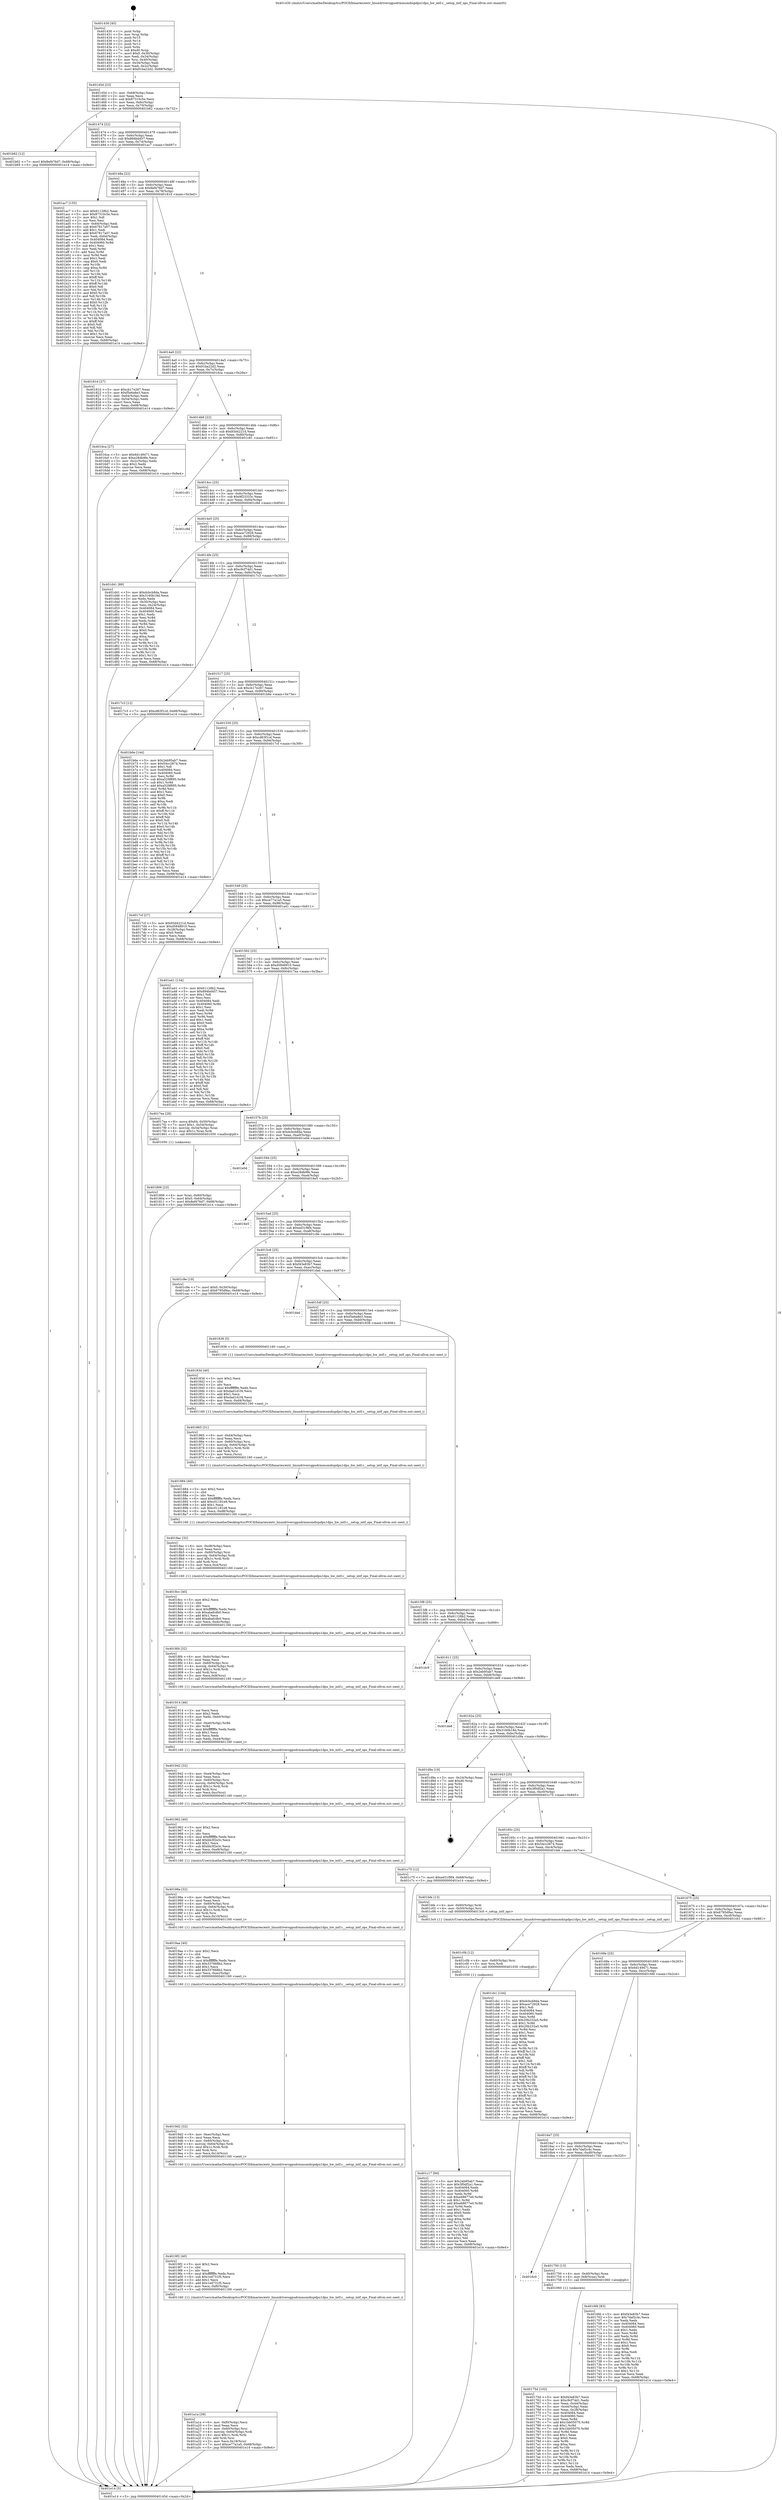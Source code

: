 digraph "0x401430" {
  label = "0x401430 (/mnt/c/Users/mathe/Desktop/tcc/POCII/binaries/extr_linuxdriversgpudrmmsmdispdpu1dpu_hw_intf.c__setup_intf_ops_Final-ollvm.out::main(0))"
  labelloc = "t"
  node[shape=record]

  Entry [label="",width=0.3,height=0.3,shape=circle,fillcolor=black,style=filled]
  "0x40145d" [label="{
     0x40145d [23]\l
     | [instrs]\l
     &nbsp;&nbsp;0x40145d \<+3\>: mov -0x68(%rbp),%eax\l
     &nbsp;&nbsp;0x401460 \<+2\>: mov %eax,%ecx\l
     &nbsp;&nbsp;0x401462 \<+6\>: sub $0x87310c5e,%ecx\l
     &nbsp;&nbsp;0x401468 \<+3\>: mov %eax,-0x6c(%rbp)\l
     &nbsp;&nbsp;0x40146b \<+3\>: mov %ecx,-0x70(%rbp)\l
     &nbsp;&nbsp;0x40146e \<+6\>: je 0000000000401b62 \<main+0x732\>\l
  }"]
  "0x401b62" [label="{
     0x401b62 [12]\l
     | [instrs]\l
     &nbsp;&nbsp;0x401b62 \<+7\>: movl $0x8ef476d7,-0x68(%rbp)\l
     &nbsp;&nbsp;0x401b69 \<+5\>: jmp 0000000000401e14 \<main+0x9e4\>\l
  }"]
  "0x401474" [label="{
     0x401474 [22]\l
     | [instrs]\l
     &nbsp;&nbsp;0x401474 \<+5\>: jmp 0000000000401479 \<main+0x49\>\l
     &nbsp;&nbsp;0x401479 \<+3\>: mov -0x6c(%rbp),%eax\l
     &nbsp;&nbsp;0x40147c \<+5\>: sub $0x894bd457,%eax\l
     &nbsp;&nbsp;0x401481 \<+3\>: mov %eax,-0x74(%rbp)\l
     &nbsp;&nbsp;0x401484 \<+6\>: je 0000000000401ac7 \<main+0x697\>\l
  }"]
  Exit [label="",width=0.3,height=0.3,shape=circle,fillcolor=black,style=filled,peripheries=2]
  "0x401ac7" [label="{
     0x401ac7 [155]\l
     | [instrs]\l
     &nbsp;&nbsp;0x401ac7 \<+5\>: mov $0x61128b2,%eax\l
     &nbsp;&nbsp;0x401acc \<+5\>: mov $0x87310c5e,%ecx\l
     &nbsp;&nbsp;0x401ad1 \<+2\>: mov $0x1,%dl\l
     &nbsp;&nbsp;0x401ad3 \<+2\>: xor %esi,%esi\l
     &nbsp;&nbsp;0x401ad5 \<+3\>: mov -0x64(%rbp),%edi\l
     &nbsp;&nbsp;0x401ad8 \<+6\>: sub $0x67817a07,%edi\l
     &nbsp;&nbsp;0x401ade \<+3\>: add $0x1,%edi\l
     &nbsp;&nbsp;0x401ae1 \<+6\>: add $0x67817a07,%edi\l
     &nbsp;&nbsp;0x401ae7 \<+3\>: mov %edi,-0x64(%rbp)\l
     &nbsp;&nbsp;0x401aea \<+7\>: mov 0x404084,%edi\l
     &nbsp;&nbsp;0x401af1 \<+8\>: mov 0x404060,%r8d\l
     &nbsp;&nbsp;0x401af9 \<+3\>: sub $0x1,%esi\l
     &nbsp;&nbsp;0x401afc \<+3\>: mov %edi,%r9d\l
     &nbsp;&nbsp;0x401aff \<+3\>: add %esi,%r9d\l
     &nbsp;&nbsp;0x401b02 \<+4\>: imul %r9d,%edi\l
     &nbsp;&nbsp;0x401b06 \<+3\>: and $0x1,%edi\l
     &nbsp;&nbsp;0x401b09 \<+3\>: cmp $0x0,%edi\l
     &nbsp;&nbsp;0x401b0c \<+4\>: sete %r10b\l
     &nbsp;&nbsp;0x401b10 \<+4\>: cmp $0xa,%r8d\l
     &nbsp;&nbsp;0x401b14 \<+4\>: setl %r11b\l
     &nbsp;&nbsp;0x401b18 \<+3\>: mov %r10b,%bl\l
     &nbsp;&nbsp;0x401b1b \<+3\>: xor $0xff,%bl\l
     &nbsp;&nbsp;0x401b1e \<+3\>: mov %r11b,%r14b\l
     &nbsp;&nbsp;0x401b21 \<+4\>: xor $0xff,%r14b\l
     &nbsp;&nbsp;0x401b25 \<+3\>: xor $0x0,%dl\l
     &nbsp;&nbsp;0x401b28 \<+3\>: mov %bl,%r15b\l
     &nbsp;&nbsp;0x401b2b \<+4\>: and $0x0,%r15b\l
     &nbsp;&nbsp;0x401b2f \<+3\>: and %dl,%r10b\l
     &nbsp;&nbsp;0x401b32 \<+3\>: mov %r14b,%r12b\l
     &nbsp;&nbsp;0x401b35 \<+4\>: and $0x0,%r12b\l
     &nbsp;&nbsp;0x401b39 \<+3\>: and %dl,%r11b\l
     &nbsp;&nbsp;0x401b3c \<+3\>: or %r10b,%r15b\l
     &nbsp;&nbsp;0x401b3f \<+3\>: or %r11b,%r12b\l
     &nbsp;&nbsp;0x401b42 \<+3\>: xor %r12b,%r15b\l
     &nbsp;&nbsp;0x401b45 \<+3\>: or %r14b,%bl\l
     &nbsp;&nbsp;0x401b48 \<+3\>: xor $0xff,%bl\l
     &nbsp;&nbsp;0x401b4b \<+3\>: or $0x0,%dl\l
     &nbsp;&nbsp;0x401b4e \<+2\>: and %dl,%bl\l
     &nbsp;&nbsp;0x401b50 \<+3\>: or %bl,%r15b\l
     &nbsp;&nbsp;0x401b53 \<+4\>: test $0x1,%r15b\l
     &nbsp;&nbsp;0x401b57 \<+3\>: cmovne %ecx,%eax\l
     &nbsp;&nbsp;0x401b5a \<+3\>: mov %eax,-0x68(%rbp)\l
     &nbsp;&nbsp;0x401b5d \<+5\>: jmp 0000000000401e14 \<main+0x9e4\>\l
  }"]
  "0x40148a" [label="{
     0x40148a [22]\l
     | [instrs]\l
     &nbsp;&nbsp;0x40148a \<+5\>: jmp 000000000040148f \<main+0x5f\>\l
     &nbsp;&nbsp;0x40148f \<+3\>: mov -0x6c(%rbp),%eax\l
     &nbsp;&nbsp;0x401492 \<+5\>: sub $0x8ef476d7,%eax\l
     &nbsp;&nbsp;0x401497 \<+3\>: mov %eax,-0x78(%rbp)\l
     &nbsp;&nbsp;0x40149a \<+6\>: je 000000000040181d \<main+0x3ed\>\l
  }"]
  "0x401c17" [label="{
     0x401c17 [94]\l
     | [instrs]\l
     &nbsp;&nbsp;0x401c17 \<+5\>: mov $0x2eb95ab7,%eax\l
     &nbsp;&nbsp;0x401c1c \<+5\>: mov $0x3f0df2a1,%ecx\l
     &nbsp;&nbsp;0x401c21 \<+7\>: mov 0x404084,%edx\l
     &nbsp;&nbsp;0x401c28 \<+8\>: mov 0x404060,%r8d\l
     &nbsp;&nbsp;0x401c30 \<+3\>: mov %edx,%r9d\l
     &nbsp;&nbsp;0x401c33 \<+7\>: sub $0xe68677e0,%r9d\l
     &nbsp;&nbsp;0x401c3a \<+4\>: sub $0x1,%r9d\l
     &nbsp;&nbsp;0x401c3e \<+7\>: add $0xe68677e0,%r9d\l
     &nbsp;&nbsp;0x401c45 \<+4\>: imul %r9d,%edx\l
     &nbsp;&nbsp;0x401c49 \<+3\>: and $0x1,%edx\l
     &nbsp;&nbsp;0x401c4c \<+3\>: cmp $0x0,%edx\l
     &nbsp;&nbsp;0x401c4f \<+4\>: sete %r10b\l
     &nbsp;&nbsp;0x401c53 \<+4\>: cmp $0xa,%r8d\l
     &nbsp;&nbsp;0x401c57 \<+4\>: setl %r11b\l
     &nbsp;&nbsp;0x401c5b \<+3\>: mov %r10b,%bl\l
     &nbsp;&nbsp;0x401c5e \<+3\>: and %r11b,%bl\l
     &nbsp;&nbsp;0x401c61 \<+3\>: xor %r11b,%r10b\l
     &nbsp;&nbsp;0x401c64 \<+3\>: or %r10b,%bl\l
     &nbsp;&nbsp;0x401c67 \<+3\>: test $0x1,%bl\l
     &nbsp;&nbsp;0x401c6a \<+3\>: cmovne %ecx,%eax\l
     &nbsp;&nbsp;0x401c6d \<+3\>: mov %eax,-0x68(%rbp)\l
     &nbsp;&nbsp;0x401c70 \<+5\>: jmp 0000000000401e14 \<main+0x9e4\>\l
  }"]
  "0x40181d" [label="{
     0x40181d [27]\l
     | [instrs]\l
     &nbsp;&nbsp;0x40181d \<+5\>: mov $0xcb17e267,%eax\l
     &nbsp;&nbsp;0x401822 \<+5\>: mov $0xf5e6a8e3,%ecx\l
     &nbsp;&nbsp;0x401827 \<+3\>: mov -0x64(%rbp),%edx\l
     &nbsp;&nbsp;0x40182a \<+3\>: cmp -0x54(%rbp),%edx\l
     &nbsp;&nbsp;0x40182d \<+3\>: cmovl %ecx,%eax\l
     &nbsp;&nbsp;0x401830 \<+3\>: mov %eax,-0x68(%rbp)\l
     &nbsp;&nbsp;0x401833 \<+5\>: jmp 0000000000401e14 \<main+0x9e4\>\l
  }"]
  "0x4014a0" [label="{
     0x4014a0 [22]\l
     | [instrs]\l
     &nbsp;&nbsp;0x4014a0 \<+5\>: jmp 00000000004014a5 \<main+0x75\>\l
     &nbsp;&nbsp;0x4014a5 \<+3\>: mov -0x6c(%rbp),%eax\l
     &nbsp;&nbsp;0x4014a8 \<+5\>: sub $0x91ba22d2,%eax\l
     &nbsp;&nbsp;0x4014ad \<+3\>: mov %eax,-0x7c(%rbp)\l
     &nbsp;&nbsp;0x4014b0 \<+6\>: je 00000000004016ca \<main+0x29a\>\l
  }"]
  "0x401c0b" [label="{
     0x401c0b [12]\l
     | [instrs]\l
     &nbsp;&nbsp;0x401c0b \<+4\>: mov -0x60(%rbp),%rsi\l
     &nbsp;&nbsp;0x401c0f \<+3\>: mov %rsi,%rdi\l
     &nbsp;&nbsp;0x401c12 \<+5\>: call 0000000000401030 \<free@plt\>\l
     | [calls]\l
     &nbsp;&nbsp;0x401030 \{1\} (unknown)\l
  }"]
  "0x4016ca" [label="{
     0x4016ca [27]\l
     | [instrs]\l
     &nbsp;&nbsp;0x4016ca \<+5\>: mov $0x6d149471,%eax\l
     &nbsp;&nbsp;0x4016cf \<+5\>: mov $0xe28db9fe,%ecx\l
     &nbsp;&nbsp;0x4016d4 \<+3\>: mov -0x2c(%rbp),%edx\l
     &nbsp;&nbsp;0x4016d7 \<+3\>: cmp $0x2,%edx\l
     &nbsp;&nbsp;0x4016da \<+3\>: cmovne %ecx,%eax\l
     &nbsp;&nbsp;0x4016dd \<+3\>: mov %eax,-0x68(%rbp)\l
     &nbsp;&nbsp;0x4016e0 \<+5\>: jmp 0000000000401e14 \<main+0x9e4\>\l
  }"]
  "0x4014b6" [label="{
     0x4014b6 [22]\l
     | [instrs]\l
     &nbsp;&nbsp;0x4014b6 \<+5\>: jmp 00000000004014bb \<main+0x8b\>\l
     &nbsp;&nbsp;0x4014bb \<+3\>: mov -0x6c(%rbp),%eax\l
     &nbsp;&nbsp;0x4014be \<+5\>: sub $0x93d4221d,%eax\l
     &nbsp;&nbsp;0x4014c3 \<+3\>: mov %eax,-0x80(%rbp)\l
     &nbsp;&nbsp;0x4014c6 \<+6\>: je 0000000000401c81 \<main+0x851\>\l
  }"]
  "0x401e14" [label="{
     0x401e14 [5]\l
     | [instrs]\l
     &nbsp;&nbsp;0x401e14 \<+5\>: jmp 000000000040145d \<main+0x2d\>\l
  }"]
  "0x401430" [label="{
     0x401430 [45]\l
     | [instrs]\l
     &nbsp;&nbsp;0x401430 \<+1\>: push %rbp\l
     &nbsp;&nbsp;0x401431 \<+3\>: mov %rsp,%rbp\l
     &nbsp;&nbsp;0x401434 \<+2\>: push %r15\l
     &nbsp;&nbsp;0x401436 \<+2\>: push %r14\l
     &nbsp;&nbsp;0x401438 \<+2\>: push %r12\l
     &nbsp;&nbsp;0x40143a \<+1\>: push %rbx\l
     &nbsp;&nbsp;0x40143b \<+7\>: sub $0xd0,%rsp\l
     &nbsp;&nbsp;0x401442 \<+7\>: movl $0x0,-0x30(%rbp)\l
     &nbsp;&nbsp;0x401449 \<+3\>: mov %edi,-0x34(%rbp)\l
     &nbsp;&nbsp;0x40144c \<+4\>: mov %rsi,-0x40(%rbp)\l
     &nbsp;&nbsp;0x401450 \<+3\>: mov -0x34(%rbp),%edi\l
     &nbsp;&nbsp;0x401453 \<+3\>: mov %edi,-0x2c(%rbp)\l
     &nbsp;&nbsp;0x401456 \<+7\>: movl $0x91ba22d2,-0x68(%rbp)\l
  }"]
  "0x401a1a" [label="{
     0x401a1a [39]\l
     | [instrs]\l
     &nbsp;&nbsp;0x401a1a \<+6\>: mov -0xf0(%rbp),%ecx\l
     &nbsp;&nbsp;0x401a20 \<+3\>: imul %eax,%ecx\l
     &nbsp;&nbsp;0x401a23 \<+4\>: mov -0x60(%rbp),%rsi\l
     &nbsp;&nbsp;0x401a27 \<+4\>: movslq -0x64(%rbp),%rdi\l
     &nbsp;&nbsp;0x401a2b \<+4\>: imul $0x1c,%rdi,%rdi\l
     &nbsp;&nbsp;0x401a2f \<+3\>: add %rdi,%rsi\l
     &nbsp;&nbsp;0x401a32 \<+3\>: mov %ecx,0x18(%rsi)\l
     &nbsp;&nbsp;0x401a35 \<+7\>: movl $0xce77a1a5,-0x68(%rbp)\l
     &nbsp;&nbsp;0x401a3c \<+5\>: jmp 0000000000401e14 \<main+0x9e4\>\l
  }"]
  "0x401c81" [label="{
     0x401c81\l
  }", style=dashed]
  "0x4014cc" [label="{
     0x4014cc [25]\l
     | [instrs]\l
     &nbsp;&nbsp;0x4014cc \<+5\>: jmp 00000000004014d1 \<main+0xa1\>\l
     &nbsp;&nbsp;0x4014d1 \<+3\>: mov -0x6c(%rbp),%eax\l
     &nbsp;&nbsp;0x4014d4 \<+5\>: sub $0x9f23333c,%eax\l
     &nbsp;&nbsp;0x4014d9 \<+6\>: mov %eax,-0x84(%rbp)\l
     &nbsp;&nbsp;0x4014df \<+6\>: je 0000000000401c8d \<main+0x85d\>\l
  }"]
  "0x4019f2" [label="{
     0x4019f2 [40]\l
     | [instrs]\l
     &nbsp;&nbsp;0x4019f2 \<+5\>: mov $0x2,%ecx\l
     &nbsp;&nbsp;0x4019f7 \<+1\>: cltd\l
     &nbsp;&nbsp;0x4019f8 \<+2\>: idiv %ecx\l
     &nbsp;&nbsp;0x4019fa \<+6\>: imul $0xfffffffe,%edx,%ecx\l
     &nbsp;&nbsp;0x401a00 \<+6\>: sub $0x1ed731f5,%ecx\l
     &nbsp;&nbsp;0x401a06 \<+3\>: add $0x1,%ecx\l
     &nbsp;&nbsp;0x401a09 \<+6\>: add $0x1ed731f5,%ecx\l
     &nbsp;&nbsp;0x401a0f \<+6\>: mov %ecx,-0xf0(%rbp)\l
     &nbsp;&nbsp;0x401a15 \<+5\>: call 0000000000401160 \<next_i\>\l
     | [calls]\l
     &nbsp;&nbsp;0x401160 \{1\} (/mnt/c/Users/mathe/Desktop/tcc/POCII/binaries/extr_linuxdriversgpudrmmsmdispdpu1dpu_hw_intf.c__setup_intf_ops_Final-ollvm.out::next_i)\l
  }"]
  "0x401c8d" [label="{
     0x401c8d\l
  }", style=dashed]
  "0x4014e5" [label="{
     0x4014e5 [25]\l
     | [instrs]\l
     &nbsp;&nbsp;0x4014e5 \<+5\>: jmp 00000000004014ea \<main+0xba\>\l
     &nbsp;&nbsp;0x4014ea \<+3\>: mov -0x6c(%rbp),%eax\l
     &nbsp;&nbsp;0x4014ed \<+5\>: sub $0xace72928,%eax\l
     &nbsp;&nbsp;0x4014f2 \<+6\>: mov %eax,-0x88(%rbp)\l
     &nbsp;&nbsp;0x4014f8 \<+6\>: je 0000000000401d41 \<main+0x911\>\l
  }"]
  "0x4019d2" [label="{
     0x4019d2 [32]\l
     | [instrs]\l
     &nbsp;&nbsp;0x4019d2 \<+6\>: mov -0xec(%rbp),%ecx\l
     &nbsp;&nbsp;0x4019d8 \<+3\>: imul %eax,%ecx\l
     &nbsp;&nbsp;0x4019db \<+4\>: mov -0x60(%rbp),%rsi\l
     &nbsp;&nbsp;0x4019df \<+4\>: movslq -0x64(%rbp),%rdi\l
     &nbsp;&nbsp;0x4019e3 \<+4\>: imul $0x1c,%rdi,%rdi\l
     &nbsp;&nbsp;0x4019e7 \<+3\>: add %rdi,%rsi\l
     &nbsp;&nbsp;0x4019ea \<+3\>: mov %ecx,0x14(%rsi)\l
     &nbsp;&nbsp;0x4019ed \<+5\>: call 0000000000401160 \<next_i\>\l
     | [calls]\l
     &nbsp;&nbsp;0x401160 \{1\} (/mnt/c/Users/mathe/Desktop/tcc/POCII/binaries/extr_linuxdriversgpudrmmsmdispdpu1dpu_hw_intf.c__setup_intf_ops_Final-ollvm.out::next_i)\l
  }"]
  "0x401d41" [label="{
     0x401d41 [89]\l
     | [instrs]\l
     &nbsp;&nbsp;0x401d41 \<+5\>: mov $0xdcbcb8da,%eax\l
     &nbsp;&nbsp;0x401d46 \<+5\>: mov $0x3160b18d,%ecx\l
     &nbsp;&nbsp;0x401d4b \<+2\>: xor %edx,%edx\l
     &nbsp;&nbsp;0x401d4d \<+3\>: mov -0x30(%rbp),%esi\l
     &nbsp;&nbsp;0x401d50 \<+3\>: mov %esi,-0x24(%rbp)\l
     &nbsp;&nbsp;0x401d53 \<+7\>: mov 0x404084,%esi\l
     &nbsp;&nbsp;0x401d5a \<+7\>: mov 0x404060,%edi\l
     &nbsp;&nbsp;0x401d61 \<+3\>: sub $0x1,%edx\l
     &nbsp;&nbsp;0x401d64 \<+3\>: mov %esi,%r8d\l
     &nbsp;&nbsp;0x401d67 \<+3\>: add %edx,%r8d\l
     &nbsp;&nbsp;0x401d6a \<+4\>: imul %r8d,%esi\l
     &nbsp;&nbsp;0x401d6e \<+3\>: and $0x1,%esi\l
     &nbsp;&nbsp;0x401d71 \<+3\>: cmp $0x0,%esi\l
     &nbsp;&nbsp;0x401d74 \<+4\>: sete %r9b\l
     &nbsp;&nbsp;0x401d78 \<+3\>: cmp $0xa,%edi\l
     &nbsp;&nbsp;0x401d7b \<+4\>: setl %r10b\l
     &nbsp;&nbsp;0x401d7f \<+3\>: mov %r9b,%r11b\l
     &nbsp;&nbsp;0x401d82 \<+3\>: and %r10b,%r11b\l
     &nbsp;&nbsp;0x401d85 \<+3\>: xor %r10b,%r9b\l
     &nbsp;&nbsp;0x401d88 \<+3\>: or %r9b,%r11b\l
     &nbsp;&nbsp;0x401d8b \<+4\>: test $0x1,%r11b\l
     &nbsp;&nbsp;0x401d8f \<+3\>: cmovne %ecx,%eax\l
     &nbsp;&nbsp;0x401d92 \<+3\>: mov %eax,-0x68(%rbp)\l
     &nbsp;&nbsp;0x401d95 \<+5\>: jmp 0000000000401e14 \<main+0x9e4\>\l
  }"]
  "0x4014fe" [label="{
     0x4014fe [25]\l
     | [instrs]\l
     &nbsp;&nbsp;0x4014fe \<+5\>: jmp 0000000000401503 \<main+0xd3\>\l
     &nbsp;&nbsp;0x401503 \<+3\>: mov -0x6c(%rbp),%eax\l
     &nbsp;&nbsp;0x401506 \<+5\>: sub $0xc9cf74d1,%eax\l
     &nbsp;&nbsp;0x40150b \<+6\>: mov %eax,-0x8c(%rbp)\l
     &nbsp;&nbsp;0x401511 \<+6\>: je 00000000004017c3 \<main+0x393\>\l
  }"]
  "0x4019aa" [label="{
     0x4019aa [40]\l
     | [instrs]\l
     &nbsp;&nbsp;0x4019aa \<+5\>: mov $0x2,%ecx\l
     &nbsp;&nbsp;0x4019af \<+1\>: cltd\l
     &nbsp;&nbsp;0x4019b0 \<+2\>: idiv %ecx\l
     &nbsp;&nbsp;0x4019b2 \<+6\>: imul $0xfffffffe,%edx,%ecx\l
     &nbsp;&nbsp;0x4019b8 \<+6\>: sub $0x337668b2,%ecx\l
     &nbsp;&nbsp;0x4019be \<+3\>: add $0x1,%ecx\l
     &nbsp;&nbsp;0x4019c1 \<+6\>: add $0x337668b2,%ecx\l
     &nbsp;&nbsp;0x4019c7 \<+6\>: mov %ecx,-0xec(%rbp)\l
     &nbsp;&nbsp;0x4019cd \<+5\>: call 0000000000401160 \<next_i\>\l
     | [calls]\l
     &nbsp;&nbsp;0x401160 \{1\} (/mnt/c/Users/mathe/Desktop/tcc/POCII/binaries/extr_linuxdriversgpudrmmsmdispdpu1dpu_hw_intf.c__setup_intf_ops_Final-ollvm.out::next_i)\l
  }"]
  "0x4017c3" [label="{
     0x4017c3 [12]\l
     | [instrs]\l
     &nbsp;&nbsp;0x4017c3 \<+7\>: movl $0xcd63f1cd,-0x68(%rbp)\l
     &nbsp;&nbsp;0x4017ca \<+5\>: jmp 0000000000401e14 \<main+0x9e4\>\l
  }"]
  "0x401517" [label="{
     0x401517 [25]\l
     | [instrs]\l
     &nbsp;&nbsp;0x401517 \<+5\>: jmp 000000000040151c \<main+0xec\>\l
     &nbsp;&nbsp;0x40151c \<+3\>: mov -0x6c(%rbp),%eax\l
     &nbsp;&nbsp;0x40151f \<+5\>: sub $0xcb17e267,%eax\l
     &nbsp;&nbsp;0x401524 \<+6\>: mov %eax,-0x90(%rbp)\l
     &nbsp;&nbsp;0x40152a \<+6\>: je 0000000000401b6e \<main+0x73e\>\l
  }"]
  "0x40198a" [label="{
     0x40198a [32]\l
     | [instrs]\l
     &nbsp;&nbsp;0x40198a \<+6\>: mov -0xe8(%rbp),%ecx\l
     &nbsp;&nbsp;0x401990 \<+3\>: imul %eax,%ecx\l
     &nbsp;&nbsp;0x401993 \<+4\>: mov -0x60(%rbp),%rsi\l
     &nbsp;&nbsp;0x401997 \<+4\>: movslq -0x64(%rbp),%rdi\l
     &nbsp;&nbsp;0x40199b \<+4\>: imul $0x1c,%rdi,%rdi\l
     &nbsp;&nbsp;0x40199f \<+3\>: add %rdi,%rsi\l
     &nbsp;&nbsp;0x4019a2 \<+3\>: mov %ecx,0x10(%rsi)\l
     &nbsp;&nbsp;0x4019a5 \<+5\>: call 0000000000401160 \<next_i\>\l
     | [calls]\l
     &nbsp;&nbsp;0x401160 \{1\} (/mnt/c/Users/mathe/Desktop/tcc/POCII/binaries/extr_linuxdriversgpudrmmsmdispdpu1dpu_hw_intf.c__setup_intf_ops_Final-ollvm.out::next_i)\l
  }"]
  "0x401b6e" [label="{
     0x401b6e [144]\l
     | [instrs]\l
     &nbsp;&nbsp;0x401b6e \<+5\>: mov $0x2eb95ab7,%eax\l
     &nbsp;&nbsp;0x401b73 \<+5\>: mov $0x54cc2874,%ecx\l
     &nbsp;&nbsp;0x401b78 \<+2\>: mov $0x1,%dl\l
     &nbsp;&nbsp;0x401b7a \<+7\>: mov 0x404084,%esi\l
     &nbsp;&nbsp;0x401b81 \<+7\>: mov 0x404060,%edi\l
     &nbsp;&nbsp;0x401b88 \<+3\>: mov %esi,%r8d\l
     &nbsp;&nbsp;0x401b8b \<+7\>: sub $0xa529f895,%r8d\l
     &nbsp;&nbsp;0x401b92 \<+4\>: sub $0x1,%r8d\l
     &nbsp;&nbsp;0x401b96 \<+7\>: add $0xa529f895,%r8d\l
     &nbsp;&nbsp;0x401b9d \<+4\>: imul %r8d,%esi\l
     &nbsp;&nbsp;0x401ba1 \<+3\>: and $0x1,%esi\l
     &nbsp;&nbsp;0x401ba4 \<+3\>: cmp $0x0,%esi\l
     &nbsp;&nbsp;0x401ba7 \<+4\>: sete %r9b\l
     &nbsp;&nbsp;0x401bab \<+3\>: cmp $0xa,%edi\l
     &nbsp;&nbsp;0x401bae \<+4\>: setl %r10b\l
     &nbsp;&nbsp;0x401bb2 \<+3\>: mov %r9b,%r11b\l
     &nbsp;&nbsp;0x401bb5 \<+4\>: xor $0xff,%r11b\l
     &nbsp;&nbsp;0x401bb9 \<+3\>: mov %r10b,%bl\l
     &nbsp;&nbsp;0x401bbc \<+3\>: xor $0xff,%bl\l
     &nbsp;&nbsp;0x401bbf \<+3\>: xor $0x0,%dl\l
     &nbsp;&nbsp;0x401bc2 \<+3\>: mov %r11b,%r14b\l
     &nbsp;&nbsp;0x401bc5 \<+4\>: and $0x0,%r14b\l
     &nbsp;&nbsp;0x401bc9 \<+3\>: and %dl,%r9b\l
     &nbsp;&nbsp;0x401bcc \<+3\>: mov %bl,%r15b\l
     &nbsp;&nbsp;0x401bcf \<+4\>: and $0x0,%r15b\l
     &nbsp;&nbsp;0x401bd3 \<+3\>: and %dl,%r10b\l
     &nbsp;&nbsp;0x401bd6 \<+3\>: or %r9b,%r14b\l
     &nbsp;&nbsp;0x401bd9 \<+3\>: or %r10b,%r15b\l
     &nbsp;&nbsp;0x401bdc \<+3\>: xor %r15b,%r14b\l
     &nbsp;&nbsp;0x401bdf \<+3\>: or %bl,%r11b\l
     &nbsp;&nbsp;0x401be2 \<+4\>: xor $0xff,%r11b\l
     &nbsp;&nbsp;0x401be6 \<+3\>: or $0x0,%dl\l
     &nbsp;&nbsp;0x401be9 \<+3\>: and %dl,%r11b\l
     &nbsp;&nbsp;0x401bec \<+3\>: or %r11b,%r14b\l
     &nbsp;&nbsp;0x401bef \<+4\>: test $0x1,%r14b\l
     &nbsp;&nbsp;0x401bf3 \<+3\>: cmovne %ecx,%eax\l
     &nbsp;&nbsp;0x401bf6 \<+3\>: mov %eax,-0x68(%rbp)\l
     &nbsp;&nbsp;0x401bf9 \<+5\>: jmp 0000000000401e14 \<main+0x9e4\>\l
  }"]
  "0x401530" [label="{
     0x401530 [25]\l
     | [instrs]\l
     &nbsp;&nbsp;0x401530 \<+5\>: jmp 0000000000401535 \<main+0x105\>\l
     &nbsp;&nbsp;0x401535 \<+3\>: mov -0x6c(%rbp),%eax\l
     &nbsp;&nbsp;0x401538 \<+5\>: sub $0xcd63f1cd,%eax\l
     &nbsp;&nbsp;0x40153d \<+6\>: mov %eax,-0x94(%rbp)\l
     &nbsp;&nbsp;0x401543 \<+6\>: je 00000000004017cf \<main+0x39f\>\l
  }"]
  "0x401962" [label="{
     0x401962 [40]\l
     | [instrs]\l
     &nbsp;&nbsp;0x401962 \<+5\>: mov $0x2,%ecx\l
     &nbsp;&nbsp;0x401967 \<+1\>: cltd\l
     &nbsp;&nbsp;0x401968 \<+2\>: idiv %ecx\l
     &nbsp;&nbsp;0x40196a \<+6\>: imul $0xfffffffe,%edx,%ecx\l
     &nbsp;&nbsp;0x401970 \<+6\>: add $0xbb3f2e3c,%ecx\l
     &nbsp;&nbsp;0x401976 \<+3\>: add $0x1,%ecx\l
     &nbsp;&nbsp;0x401979 \<+6\>: sub $0xbb3f2e3c,%ecx\l
     &nbsp;&nbsp;0x40197f \<+6\>: mov %ecx,-0xe8(%rbp)\l
     &nbsp;&nbsp;0x401985 \<+5\>: call 0000000000401160 \<next_i\>\l
     | [calls]\l
     &nbsp;&nbsp;0x401160 \{1\} (/mnt/c/Users/mathe/Desktop/tcc/POCII/binaries/extr_linuxdriversgpudrmmsmdispdpu1dpu_hw_intf.c__setup_intf_ops_Final-ollvm.out::next_i)\l
  }"]
  "0x4017cf" [label="{
     0x4017cf [27]\l
     | [instrs]\l
     &nbsp;&nbsp;0x4017cf \<+5\>: mov $0x93d4221d,%eax\l
     &nbsp;&nbsp;0x4017d4 \<+5\>: mov $0xd5848910,%ecx\l
     &nbsp;&nbsp;0x4017d9 \<+3\>: mov -0x28(%rbp),%edx\l
     &nbsp;&nbsp;0x4017dc \<+3\>: cmp $0x0,%edx\l
     &nbsp;&nbsp;0x4017df \<+3\>: cmove %ecx,%eax\l
     &nbsp;&nbsp;0x4017e2 \<+3\>: mov %eax,-0x68(%rbp)\l
     &nbsp;&nbsp;0x4017e5 \<+5\>: jmp 0000000000401e14 \<main+0x9e4\>\l
  }"]
  "0x401549" [label="{
     0x401549 [25]\l
     | [instrs]\l
     &nbsp;&nbsp;0x401549 \<+5\>: jmp 000000000040154e \<main+0x11e\>\l
     &nbsp;&nbsp;0x40154e \<+3\>: mov -0x6c(%rbp),%eax\l
     &nbsp;&nbsp;0x401551 \<+5\>: sub $0xce77a1a5,%eax\l
     &nbsp;&nbsp;0x401556 \<+6\>: mov %eax,-0x98(%rbp)\l
     &nbsp;&nbsp;0x40155c \<+6\>: je 0000000000401a41 \<main+0x611\>\l
  }"]
  "0x401942" [label="{
     0x401942 [32]\l
     | [instrs]\l
     &nbsp;&nbsp;0x401942 \<+6\>: mov -0xe4(%rbp),%ecx\l
     &nbsp;&nbsp;0x401948 \<+3\>: imul %eax,%ecx\l
     &nbsp;&nbsp;0x40194b \<+4\>: mov -0x60(%rbp),%rsi\l
     &nbsp;&nbsp;0x40194f \<+4\>: movslq -0x64(%rbp),%rdi\l
     &nbsp;&nbsp;0x401953 \<+4\>: imul $0x1c,%rdi,%rdi\l
     &nbsp;&nbsp;0x401957 \<+3\>: add %rdi,%rsi\l
     &nbsp;&nbsp;0x40195a \<+3\>: mov %ecx,0xc(%rsi)\l
     &nbsp;&nbsp;0x40195d \<+5\>: call 0000000000401160 \<next_i\>\l
     | [calls]\l
     &nbsp;&nbsp;0x401160 \{1\} (/mnt/c/Users/mathe/Desktop/tcc/POCII/binaries/extr_linuxdriversgpudrmmsmdispdpu1dpu_hw_intf.c__setup_intf_ops_Final-ollvm.out::next_i)\l
  }"]
  "0x401a41" [label="{
     0x401a41 [134]\l
     | [instrs]\l
     &nbsp;&nbsp;0x401a41 \<+5\>: mov $0x61128b2,%eax\l
     &nbsp;&nbsp;0x401a46 \<+5\>: mov $0x894bd457,%ecx\l
     &nbsp;&nbsp;0x401a4b \<+2\>: mov $0x1,%dl\l
     &nbsp;&nbsp;0x401a4d \<+2\>: xor %esi,%esi\l
     &nbsp;&nbsp;0x401a4f \<+7\>: mov 0x404084,%edi\l
     &nbsp;&nbsp;0x401a56 \<+8\>: mov 0x404060,%r8d\l
     &nbsp;&nbsp;0x401a5e \<+3\>: sub $0x1,%esi\l
     &nbsp;&nbsp;0x401a61 \<+3\>: mov %edi,%r9d\l
     &nbsp;&nbsp;0x401a64 \<+3\>: add %esi,%r9d\l
     &nbsp;&nbsp;0x401a67 \<+4\>: imul %r9d,%edi\l
     &nbsp;&nbsp;0x401a6b \<+3\>: and $0x1,%edi\l
     &nbsp;&nbsp;0x401a6e \<+3\>: cmp $0x0,%edi\l
     &nbsp;&nbsp;0x401a71 \<+4\>: sete %r10b\l
     &nbsp;&nbsp;0x401a75 \<+4\>: cmp $0xa,%r8d\l
     &nbsp;&nbsp;0x401a79 \<+4\>: setl %r11b\l
     &nbsp;&nbsp;0x401a7d \<+3\>: mov %r10b,%bl\l
     &nbsp;&nbsp;0x401a80 \<+3\>: xor $0xff,%bl\l
     &nbsp;&nbsp;0x401a83 \<+3\>: mov %r11b,%r14b\l
     &nbsp;&nbsp;0x401a86 \<+4\>: xor $0xff,%r14b\l
     &nbsp;&nbsp;0x401a8a \<+3\>: xor $0x0,%dl\l
     &nbsp;&nbsp;0x401a8d \<+3\>: mov %bl,%r15b\l
     &nbsp;&nbsp;0x401a90 \<+4\>: and $0x0,%r15b\l
     &nbsp;&nbsp;0x401a94 \<+3\>: and %dl,%r10b\l
     &nbsp;&nbsp;0x401a97 \<+3\>: mov %r14b,%r12b\l
     &nbsp;&nbsp;0x401a9a \<+4\>: and $0x0,%r12b\l
     &nbsp;&nbsp;0x401a9e \<+3\>: and %dl,%r11b\l
     &nbsp;&nbsp;0x401aa1 \<+3\>: or %r10b,%r15b\l
     &nbsp;&nbsp;0x401aa4 \<+3\>: or %r11b,%r12b\l
     &nbsp;&nbsp;0x401aa7 \<+3\>: xor %r12b,%r15b\l
     &nbsp;&nbsp;0x401aaa \<+3\>: or %r14b,%bl\l
     &nbsp;&nbsp;0x401aad \<+3\>: xor $0xff,%bl\l
     &nbsp;&nbsp;0x401ab0 \<+3\>: or $0x0,%dl\l
     &nbsp;&nbsp;0x401ab3 \<+2\>: and %dl,%bl\l
     &nbsp;&nbsp;0x401ab5 \<+3\>: or %bl,%r15b\l
     &nbsp;&nbsp;0x401ab8 \<+4\>: test $0x1,%r15b\l
     &nbsp;&nbsp;0x401abc \<+3\>: cmovne %ecx,%eax\l
     &nbsp;&nbsp;0x401abf \<+3\>: mov %eax,-0x68(%rbp)\l
     &nbsp;&nbsp;0x401ac2 \<+5\>: jmp 0000000000401e14 \<main+0x9e4\>\l
  }"]
  "0x401562" [label="{
     0x401562 [25]\l
     | [instrs]\l
     &nbsp;&nbsp;0x401562 \<+5\>: jmp 0000000000401567 \<main+0x137\>\l
     &nbsp;&nbsp;0x401567 \<+3\>: mov -0x6c(%rbp),%eax\l
     &nbsp;&nbsp;0x40156a \<+5\>: sub $0xd5848910,%eax\l
     &nbsp;&nbsp;0x40156f \<+6\>: mov %eax,-0x9c(%rbp)\l
     &nbsp;&nbsp;0x401575 \<+6\>: je 00000000004017ea \<main+0x3ba\>\l
  }"]
  "0x401914" [label="{
     0x401914 [46]\l
     | [instrs]\l
     &nbsp;&nbsp;0x401914 \<+2\>: xor %ecx,%ecx\l
     &nbsp;&nbsp;0x401916 \<+5\>: mov $0x2,%edx\l
     &nbsp;&nbsp;0x40191b \<+6\>: mov %edx,-0xe0(%rbp)\l
     &nbsp;&nbsp;0x401921 \<+1\>: cltd\l
     &nbsp;&nbsp;0x401922 \<+7\>: mov -0xe0(%rbp),%r8d\l
     &nbsp;&nbsp;0x401929 \<+3\>: idiv %r8d\l
     &nbsp;&nbsp;0x40192c \<+6\>: imul $0xfffffffe,%edx,%edx\l
     &nbsp;&nbsp;0x401932 \<+3\>: sub $0x1,%ecx\l
     &nbsp;&nbsp;0x401935 \<+2\>: sub %ecx,%edx\l
     &nbsp;&nbsp;0x401937 \<+6\>: mov %edx,-0xe4(%rbp)\l
     &nbsp;&nbsp;0x40193d \<+5\>: call 0000000000401160 \<next_i\>\l
     | [calls]\l
     &nbsp;&nbsp;0x401160 \{1\} (/mnt/c/Users/mathe/Desktop/tcc/POCII/binaries/extr_linuxdriversgpudrmmsmdispdpu1dpu_hw_intf.c__setup_intf_ops_Final-ollvm.out::next_i)\l
  }"]
  "0x4017ea" [label="{
     0x4017ea [28]\l
     | [instrs]\l
     &nbsp;&nbsp;0x4017ea \<+8\>: movq $0x64,-0x50(%rbp)\l
     &nbsp;&nbsp;0x4017f2 \<+7\>: movl $0x1,-0x54(%rbp)\l
     &nbsp;&nbsp;0x4017f9 \<+4\>: movslq -0x54(%rbp),%rax\l
     &nbsp;&nbsp;0x4017fd \<+4\>: imul $0x1c,%rax,%rdi\l
     &nbsp;&nbsp;0x401801 \<+5\>: call 0000000000401050 \<malloc@plt\>\l
     | [calls]\l
     &nbsp;&nbsp;0x401050 \{1\} (unknown)\l
  }"]
  "0x40157b" [label="{
     0x40157b [25]\l
     | [instrs]\l
     &nbsp;&nbsp;0x40157b \<+5\>: jmp 0000000000401580 \<main+0x150\>\l
     &nbsp;&nbsp;0x401580 \<+3\>: mov -0x6c(%rbp),%eax\l
     &nbsp;&nbsp;0x401583 \<+5\>: sub $0xdcbcb8da,%eax\l
     &nbsp;&nbsp;0x401588 \<+6\>: mov %eax,-0xa0(%rbp)\l
     &nbsp;&nbsp;0x40158e \<+6\>: je 0000000000401e0d \<main+0x9dd\>\l
  }"]
  "0x4018f4" [label="{
     0x4018f4 [32]\l
     | [instrs]\l
     &nbsp;&nbsp;0x4018f4 \<+6\>: mov -0xdc(%rbp),%ecx\l
     &nbsp;&nbsp;0x4018fa \<+3\>: imul %eax,%ecx\l
     &nbsp;&nbsp;0x4018fd \<+4\>: mov -0x60(%rbp),%rsi\l
     &nbsp;&nbsp;0x401901 \<+4\>: movslq -0x64(%rbp),%rdi\l
     &nbsp;&nbsp;0x401905 \<+4\>: imul $0x1c,%rdi,%rdi\l
     &nbsp;&nbsp;0x401909 \<+3\>: add %rdi,%rsi\l
     &nbsp;&nbsp;0x40190c \<+3\>: mov %ecx,0x8(%rsi)\l
     &nbsp;&nbsp;0x40190f \<+5\>: call 0000000000401160 \<next_i\>\l
     | [calls]\l
     &nbsp;&nbsp;0x401160 \{1\} (/mnt/c/Users/mathe/Desktop/tcc/POCII/binaries/extr_linuxdriversgpudrmmsmdispdpu1dpu_hw_intf.c__setup_intf_ops_Final-ollvm.out::next_i)\l
  }"]
  "0x401e0d" [label="{
     0x401e0d\l
  }", style=dashed]
  "0x401594" [label="{
     0x401594 [25]\l
     | [instrs]\l
     &nbsp;&nbsp;0x401594 \<+5\>: jmp 0000000000401599 \<main+0x169\>\l
     &nbsp;&nbsp;0x401599 \<+3\>: mov -0x6c(%rbp),%eax\l
     &nbsp;&nbsp;0x40159c \<+5\>: sub $0xe28db9fe,%eax\l
     &nbsp;&nbsp;0x4015a1 \<+6\>: mov %eax,-0xa4(%rbp)\l
     &nbsp;&nbsp;0x4015a7 \<+6\>: je 00000000004016e5 \<main+0x2b5\>\l
  }"]
  "0x4018cc" [label="{
     0x4018cc [40]\l
     | [instrs]\l
     &nbsp;&nbsp;0x4018cc \<+5\>: mov $0x2,%ecx\l
     &nbsp;&nbsp;0x4018d1 \<+1\>: cltd\l
     &nbsp;&nbsp;0x4018d2 \<+2\>: idiv %ecx\l
     &nbsp;&nbsp;0x4018d4 \<+6\>: imul $0xfffffffe,%edx,%ecx\l
     &nbsp;&nbsp;0x4018da \<+6\>: sub $0xabafcdb0,%ecx\l
     &nbsp;&nbsp;0x4018e0 \<+3\>: add $0x1,%ecx\l
     &nbsp;&nbsp;0x4018e3 \<+6\>: add $0xabafcdb0,%ecx\l
     &nbsp;&nbsp;0x4018e9 \<+6\>: mov %ecx,-0xdc(%rbp)\l
     &nbsp;&nbsp;0x4018ef \<+5\>: call 0000000000401160 \<next_i\>\l
     | [calls]\l
     &nbsp;&nbsp;0x401160 \{1\} (/mnt/c/Users/mathe/Desktop/tcc/POCII/binaries/extr_linuxdriversgpudrmmsmdispdpu1dpu_hw_intf.c__setup_intf_ops_Final-ollvm.out::next_i)\l
  }"]
  "0x4016e5" [label="{
     0x4016e5\l
  }", style=dashed]
  "0x4015ad" [label="{
     0x4015ad [25]\l
     | [instrs]\l
     &nbsp;&nbsp;0x4015ad \<+5\>: jmp 00000000004015b2 \<main+0x182\>\l
     &nbsp;&nbsp;0x4015b2 \<+3\>: mov -0x6c(%rbp),%eax\l
     &nbsp;&nbsp;0x4015b5 \<+5\>: sub $0xed31f9f4,%eax\l
     &nbsp;&nbsp;0x4015ba \<+6\>: mov %eax,-0xa8(%rbp)\l
     &nbsp;&nbsp;0x4015c0 \<+6\>: je 0000000000401c9e \<main+0x86e\>\l
  }"]
  "0x4018ac" [label="{
     0x4018ac [32]\l
     | [instrs]\l
     &nbsp;&nbsp;0x4018ac \<+6\>: mov -0xd8(%rbp),%ecx\l
     &nbsp;&nbsp;0x4018b2 \<+3\>: imul %eax,%ecx\l
     &nbsp;&nbsp;0x4018b5 \<+4\>: mov -0x60(%rbp),%rsi\l
     &nbsp;&nbsp;0x4018b9 \<+4\>: movslq -0x64(%rbp),%rdi\l
     &nbsp;&nbsp;0x4018bd \<+4\>: imul $0x1c,%rdi,%rdi\l
     &nbsp;&nbsp;0x4018c1 \<+3\>: add %rdi,%rsi\l
     &nbsp;&nbsp;0x4018c4 \<+3\>: mov %ecx,0x4(%rsi)\l
     &nbsp;&nbsp;0x4018c7 \<+5\>: call 0000000000401160 \<next_i\>\l
     | [calls]\l
     &nbsp;&nbsp;0x401160 \{1\} (/mnt/c/Users/mathe/Desktop/tcc/POCII/binaries/extr_linuxdriversgpudrmmsmdispdpu1dpu_hw_intf.c__setup_intf_ops_Final-ollvm.out::next_i)\l
  }"]
  "0x401c9e" [label="{
     0x401c9e [19]\l
     | [instrs]\l
     &nbsp;&nbsp;0x401c9e \<+7\>: movl $0x0,-0x30(%rbp)\l
     &nbsp;&nbsp;0x401ca5 \<+7\>: movl $0x6795d9ac,-0x68(%rbp)\l
     &nbsp;&nbsp;0x401cac \<+5\>: jmp 0000000000401e14 \<main+0x9e4\>\l
  }"]
  "0x4015c6" [label="{
     0x4015c6 [25]\l
     | [instrs]\l
     &nbsp;&nbsp;0x4015c6 \<+5\>: jmp 00000000004015cb \<main+0x19b\>\l
     &nbsp;&nbsp;0x4015cb \<+3\>: mov -0x6c(%rbp),%eax\l
     &nbsp;&nbsp;0x4015ce \<+5\>: sub $0xf43e83b7,%eax\l
     &nbsp;&nbsp;0x4015d3 \<+6\>: mov %eax,-0xac(%rbp)\l
     &nbsp;&nbsp;0x4015d9 \<+6\>: je 0000000000401dad \<main+0x97d\>\l
  }"]
  "0x401884" [label="{
     0x401884 [40]\l
     | [instrs]\l
     &nbsp;&nbsp;0x401884 \<+5\>: mov $0x2,%ecx\l
     &nbsp;&nbsp;0x401889 \<+1\>: cltd\l
     &nbsp;&nbsp;0x40188a \<+2\>: idiv %ecx\l
     &nbsp;&nbsp;0x40188c \<+6\>: imul $0xfffffffe,%edx,%ecx\l
     &nbsp;&nbsp;0x401892 \<+6\>: add $0xc01181e8,%ecx\l
     &nbsp;&nbsp;0x401898 \<+3\>: add $0x1,%ecx\l
     &nbsp;&nbsp;0x40189b \<+6\>: sub $0xc01181e8,%ecx\l
     &nbsp;&nbsp;0x4018a1 \<+6\>: mov %ecx,-0xd8(%rbp)\l
     &nbsp;&nbsp;0x4018a7 \<+5\>: call 0000000000401160 \<next_i\>\l
     | [calls]\l
     &nbsp;&nbsp;0x401160 \{1\} (/mnt/c/Users/mathe/Desktop/tcc/POCII/binaries/extr_linuxdriversgpudrmmsmdispdpu1dpu_hw_intf.c__setup_intf_ops_Final-ollvm.out::next_i)\l
  }"]
  "0x401dad" [label="{
     0x401dad\l
  }", style=dashed]
  "0x4015df" [label="{
     0x4015df [25]\l
     | [instrs]\l
     &nbsp;&nbsp;0x4015df \<+5\>: jmp 00000000004015e4 \<main+0x1b4\>\l
     &nbsp;&nbsp;0x4015e4 \<+3\>: mov -0x6c(%rbp),%eax\l
     &nbsp;&nbsp;0x4015e7 \<+5\>: sub $0xf5e6a8e3,%eax\l
     &nbsp;&nbsp;0x4015ec \<+6\>: mov %eax,-0xb0(%rbp)\l
     &nbsp;&nbsp;0x4015f2 \<+6\>: je 0000000000401838 \<main+0x408\>\l
  }"]
  "0x401865" [label="{
     0x401865 [31]\l
     | [instrs]\l
     &nbsp;&nbsp;0x401865 \<+6\>: mov -0xd4(%rbp),%ecx\l
     &nbsp;&nbsp;0x40186b \<+3\>: imul %eax,%ecx\l
     &nbsp;&nbsp;0x40186e \<+4\>: mov -0x60(%rbp),%rsi\l
     &nbsp;&nbsp;0x401872 \<+4\>: movslq -0x64(%rbp),%rdi\l
     &nbsp;&nbsp;0x401876 \<+4\>: imul $0x1c,%rdi,%rdi\l
     &nbsp;&nbsp;0x40187a \<+3\>: add %rdi,%rsi\l
     &nbsp;&nbsp;0x40187d \<+2\>: mov %ecx,(%rsi)\l
     &nbsp;&nbsp;0x40187f \<+5\>: call 0000000000401160 \<next_i\>\l
     | [calls]\l
     &nbsp;&nbsp;0x401160 \{1\} (/mnt/c/Users/mathe/Desktop/tcc/POCII/binaries/extr_linuxdriversgpudrmmsmdispdpu1dpu_hw_intf.c__setup_intf_ops_Final-ollvm.out::next_i)\l
  }"]
  "0x401838" [label="{
     0x401838 [5]\l
     | [instrs]\l
     &nbsp;&nbsp;0x401838 \<+5\>: call 0000000000401160 \<next_i\>\l
     | [calls]\l
     &nbsp;&nbsp;0x401160 \{1\} (/mnt/c/Users/mathe/Desktop/tcc/POCII/binaries/extr_linuxdriversgpudrmmsmdispdpu1dpu_hw_intf.c__setup_intf_ops_Final-ollvm.out::next_i)\l
  }"]
  "0x4015f8" [label="{
     0x4015f8 [25]\l
     | [instrs]\l
     &nbsp;&nbsp;0x4015f8 \<+5\>: jmp 00000000004015fd \<main+0x1cd\>\l
     &nbsp;&nbsp;0x4015fd \<+3\>: mov -0x6c(%rbp),%eax\l
     &nbsp;&nbsp;0x401600 \<+5\>: sub $0x61128b2,%eax\l
     &nbsp;&nbsp;0x401605 \<+6\>: mov %eax,-0xb4(%rbp)\l
     &nbsp;&nbsp;0x40160b \<+6\>: je 0000000000401dc9 \<main+0x999\>\l
  }"]
  "0x40183d" [label="{
     0x40183d [40]\l
     | [instrs]\l
     &nbsp;&nbsp;0x40183d \<+5\>: mov $0x2,%ecx\l
     &nbsp;&nbsp;0x401842 \<+1\>: cltd\l
     &nbsp;&nbsp;0x401843 \<+2\>: idiv %ecx\l
     &nbsp;&nbsp;0x401845 \<+6\>: imul $0xfffffffe,%edx,%ecx\l
     &nbsp;&nbsp;0x40184b \<+6\>: sub $0xdad1d1f4,%ecx\l
     &nbsp;&nbsp;0x401851 \<+3\>: add $0x1,%ecx\l
     &nbsp;&nbsp;0x401854 \<+6\>: add $0xdad1d1f4,%ecx\l
     &nbsp;&nbsp;0x40185a \<+6\>: mov %ecx,-0xd4(%rbp)\l
     &nbsp;&nbsp;0x401860 \<+5\>: call 0000000000401160 \<next_i\>\l
     | [calls]\l
     &nbsp;&nbsp;0x401160 \{1\} (/mnt/c/Users/mathe/Desktop/tcc/POCII/binaries/extr_linuxdriversgpudrmmsmdispdpu1dpu_hw_intf.c__setup_intf_ops_Final-ollvm.out::next_i)\l
  }"]
  "0x401dc9" [label="{
     0x401dc9\l
  }", style=dashed]
  "0x401611" [label="{
     0x401611 [25]\l
     | [instrs]\l
     &nbsp;&nbsp;0x401611 \<+5\>: jmp 0000000000401616 \<main+0x1e6\>\l
     &nbsp;&nbsp;0x401616 \<+3\>: mov -0x6c(%rbp),%eax\l
     &nbsp;&nbsp;0x401619 \<+5\>: sub $0x2eb95ab7,%eax\l
     &nbsp;&nbsp;0x40161e \<+6\>: mov %eax,-0xb8(%rbp)\l
     &nbsp;&nbsp;0x401624 \<+6\>: je 0000000000401de8 \<main+0x9b8\>\l
  }"]
  "0x401806" [label="{
     0x401806 [23]\l
     | [instrs]\l
     &nbsp;&nbsp;0x401806 \<+4\>: mov %rax,-0x60(%rbp)\l
     &nbsp;&nbsp;0x40180a \<+7\>: movl $0x0,-0x64(%rbp)\l
     &nbsp;&nbsp;0x401811 \<+7\>: movl $0x8ef476d7,-0x68(%rbp)\l
     &nbsp;&nbsp;0x401818 \<+5\>: jmp 0000000000401e14 \<main+0x9e4\>\l
  }"]
  "0x401de8" [label="{
     0x401de8\l
  }", style=dashed]
  "0x40162a" [label="{
     0x40162a [25]\l
     | [instrs]\l
     &nbsp;&nbsp;0x40162a \<+5\>: jmp 000000000040162f \<main+0x1ff\>\l
     &nbsp;&nbsp;0x40162f \<+3\>: mov -0x6c(%rbp),%eax\l
     &nbsp;&nbsp;0x401632 \<+5\>: sub $0x3160b18d,%eax\l
     &nbsp;&nbsp;0x401637 \<+6\>: mov %eax,-0xbc(%rbp)\l
     &nbsp;&nbsp;0x40163d \<+6\>: je 0000000000401d9a \<main+0x96a\>\l
  }"]
  "0x40175d" [label="{
     0x40175d [102]\l
     | [instrs]\l
     &nbsp;&nbsp;0x40175d \<+5\>: mov $0xf43e83b7,%ecx\l
     &nbsp;&nbsp;0x401762 \<+5\>: mov $0xc9cf74d1,%edx\l
     &nbsp;&nbsp;0x401767 \<+3\>: mov %eax,-0x44(%rbp)\l
     &nbsp;&nbsp;0x40176a \<+3\>: mov -0x44(%rbp),%eax\l
     &nbsp;&nbsp;0x40176d \<+3\>: mov %eax,-0x28(%rbp)\l
     &nbsp;&nbsp;0x401770 \<+7\>: mov 0x404084,%eax\l
     &nbsp;&nbsp;0x401777 \<+7\>: mov 0x404060,%esi\l
     &nbsp;&nbsp;0x40177e \<+3\>: mov %eax,%r8d\l
     &nbsp;&nbsp;0x401781 \<+7\>: add $0x1bb05070,%r8d\l
     &nbsp;&nbsp;0x401788 \<+4\>: sub $0x1,%r8d\l
     &nbsp;&nbsp;0x40178c \<+7\>: sub $0x1bb05070,%r8d\l
     &nbsp;&nbsp;0x401793 \<+4\>: imul %r8d,%eax\l
     &nbsp;&nbsp;0x401797 \<+3\>: and $0x1,%eax\l
     &nbsp;&nbsp;0x40179a \<+3\>: cmp $0x0,%eax\l
     &nbsp;&nbsp;0x40179d \<+4\>: sete %r9b\l
     &nbsp;&nbsp;0x4017a1 \<+3\>: cmp $0xa,%esi\l
     &nbsp;&nbsp;0x4017a4 \<+4\>: setl %r10b\l
     &nbsp;&nbsp;0x4017a8 \<+3\>: mov %r9b,%r11b\l
     &nbsp;&nbsp;0x4017ab \<+3\>: and %r10b,%r11b\l
     &nbsp;&nbsp;0x4017ae \<+3\>: xor %r10b,%r9b\l
     &nbsp;&nbsp;0x4017b1 \<+3\>: or %r9b,%r11b\l
     &nbsp;&nbsp;0x4017b4 \<+4\>: test $0x1,%r11b\l
     &nbsp;&nbsp;0x4017b8 \<+3\>: cmovne %edx,%ecx\l
     &nbsp;&nbsp;0x4017bb \<+3\>: mov %ecx,-0x68(%rbp)\l
     &nbsp;&nbsp;0x4017be \<+5\>: jmp 0000000000401e14 \<main+0x9e4\>\l
  }"]
  "0x401d9a" [label="{
     0x401d9a [19]\l
     | [instrs]\l
     &nbsp;&nbsp;0x401d9a \<+3\>: mov -0x24(%rbp),%eax\l
     &nbsp;&nbsp;0x401d9d \<+7\>: add $0xd0,%rsp\l
     &nbsp;&nbsp;0x401da4 \<+1\>: pop %rbx\l
     &nbsp;&nbsp;0x401da5 \<+2\>: pop %r12\l
     &nbsp;&nbsp;0x401da7 \<+2\>: pop %r14\l
     &nbsp;&nbsp;0x401da9 \<+2\>: pop %r15\l
     &nbsp;&nbsp;0x401dab \<+1\>: pop %rbp\l
     &nbsp;&nbsp;0x401dac \<+1\>: ret\l
  }"]
  "0x401643" [label="{
     0x401643 [25]\l
     | [instrs]\l
     &nbsp;&nbsp;0x401643 \<+5\>: jmp 0000000000401648 \<main+0x218\>\l
     &nbsp;&nbsp;0x401648 \<+3\>: mov -0x6c(%rbp),%eax\l
     &nbsp;&nbsp;0x40164b \<+5\>: sub $0x3f0df2a1,%eax\l
     &nbsp;&nbsp;0x401650 \<+6\>: mov %eax,-0xc0(%rbp)\l
     &nbsp;&nbsp;0x401656 \<+6\>: je 0000000000401c75 \<main+0x845\>\l
  }"]
  "0x4016c0" [label="{
     0x4016c0\l
  }", style=dashed]
  "0x401c75" [label="{
     0x401c75 [12]\l
     | [instrs]\l
     &nbsp;&nbsp;0x401c75 \<+7\>: movl $0xed31f9f4,-0x68(%rbp)\l
     &nbsp;&nbsp;0x401c7c \<+5\>: jmp 0000000000401e14 \<main+0x9e4\>\l
  }"]
  "0x40165c" [label="{
     0x40165c [25]\l
     | [instrs]\l
     &nbsp;&nbsp;0x40165c \<+5\>: jmp 0000000000401661 \<main+0x231\>\l
     &nbsp;&nbsp;0x401661 \<+3\>: mov -0x6c(%rbp),%eax\l
     &nbsp;&nbsp;0x401664 \<+5\>: sub $0x54cc2874,%eax\l
     &nbsp;&nbsp;0x401669 \<+6\>: mov %eax,-0xc4(%rbp)\l
     &nbsp;&nbsp;0x40166f \<+6\>: je 0000000000401bfe \<main+0x7ce\>\l
  }"]
  "0x401750" [label="{
     0x401750 [13]\l
     | [instrs]\l
     &nbsp;&nbsp;0x401750 \<+4\>: mov -0x40(%rbp),%rax\l
     &nbsp;&nbsp;0x401754 \<+4\>: mov 0x8(%rax),%rdi\l
     &nbsp;&nbsp;0x401758 \<+5\>: call 0000000000401060 \<atoi@plt\>\l
     | [calls]\l
     &nbsp;&nbsp;0x401060 \{1\} (unknown)\l
  }"]
  "0x401bfe" [label="{
     0x401bfe [13]\l
     | [instrs]\l
     &nbsp;&nbsp;0x401bfe \<+4\>: mov -0x60(%rbp),%rdi\l
     &nbsp;&nbsp;0x401c02 \<+4\>: mov -0x50(%rbp),%rsi\l
     &nbsp;&nbsp;0x401c06 \<+5\>: call 00000000004013c0 \<_setup_intf_ops\>\l
     | [calls]\l
     &nbsp;&nbsp;0x4013c0 \{1\} (/mnt/c/Users/mathe/Desktop/tcc/POCII/binaries/extr_linuxdriversgpudrmmsmdispdpu1dpu_hw_intf.c__setup_intf_ops_Final-ollvm.out::_setup_intf_ops)\l
  }"]
  "0x401675" [label="{
     0x401675 [25]\l
     | [instrs]\l
     &nbsp;&nbsp;0x401675 \<+5\>: jmp 000000000040167a \<main+0x24a\>\l
     &nbsp;&nbsp;0x40167a \<+3\>: mov -0x6c(%rbp),%eax\l
     &nbsp;&nbsp;0x40167d \<+5\>: sub $0x6795d9ac,%eax\l
     &nbsp;&nbsp;0x401682 \<+6\>: mov %eax,-0xc8(%rbp)\l
     &nbsp;&nbsp;0x401688 \<+6\>: je 0000000000401cb1 \<main+0x881\>\l
  }"]
  "0x4016a7" [label="{
     0x4016a7 [25]\l
     | [instrs]\l
     &nbsp;&nbsp;0x4016a7 \<+5\>: jmp 00000000004016ac \<main+0x27c\>\l
     &nbsp;&nbsp;0x4016ac \<+3\>: mov -0x6c(%rbp),%eax\l
     &nbsp;&nbsp;0x4016af \<+5\>: sub $0x7daf2c4c,%eax\l
     &nbsp;&nbsp;0x4016b4 \<+6\>: mov %eax,-0xd0(%rbp)\l
     &nbsp;&nbsp;0x4016ba \<+6\>: je 0000000000401750 \<main+0x320\>\l
  }"]
  "0x401cb1" [label="{
     0x401cb1 [144]\l
     | [instrs]\l
     &nbsp;&nbsp;0x401cb1 \<+5\>: mov $0xdcbcb8da,%eax\l
     &nbsp;&nbsp;0x401cb6 \<+5\>: mov $0xace72928,%ecx\l
     &nbsp;&nbsp;0x401cbb \<+2\>: mov $0x1,%dl\l
     &nbsp;&nbsp;0x401cbd \<+7\>: mov 0x404084,%esi\l
     &nbsp;&nbsp;0x401cc4 \<+7\>: mov 0x404060,%edi\l
     &nbsp;&nbsp;0x401ccb \<+3\>: mov %esi,%r8d\l
     &nbsp;&nbsp;0x401cce \<+7\>: add $0x20b232a5,%r8d\l
     &nbsp;&nbsp;0x401cd5 \<+4\>: sub $0x1,%r8d\l
     &nbsp;&nbsp;0x401cd9 \<+7\>: sub $0x20b232a5,%r8d\l
     &nbsp;&nbsp;0x401ce0 \<+4\>: imul %r8d,%esi\l
     &nbsp;&nbsp;0x401ce4 \<+3\>: and $0x1,%esi\l
     &nbsp;&nbsp;0x401ce7 \<+3\>: cmp $0x0,%esi\l
     &nbsp;&nbsp;0x401cea \<+4\>: sete %r9b\l
     &nbsp;&nbsp;0x401cee \<+3\>: cmp $0xa,%edi\l
     &nbsp;&nbsp;0x401cf1 \<+4\>: setl %r10b\l
     &nbsp;&nbsp;0x401cf5 \<+3\>: mov %r9b,%r11b\l
     &nbsp;&nbsp;0x401cf8 \<+4\>: xor $0xff,%r11b\l
     &nbsp;&nbsp;0x401cfc \<+3\>: mov %r10b,%bl\l
     &nbsp;&nbsp;0x401cff \<+3\>: xor $0xff,%bl\l
     &nbsp;&nbsp;0x401d02 \<+3\>: xor $0x1,%dl\l
     &nbsp;&nbsp;0x401d05 \<+3\>: mov %r11b,%r14b\l
     &nbsp;&nbsp;0x401d08 \<+4\>: and $0xff,%r14b\l
     &nbsp;&nbsp;0x401d0c \<+3\>: and %dl,%r9b\l
     &nbsp;&nbsp;0x401d0f \<+3\>: mov %bl,%r15b\l
     &nbsp;&nbsp;0x401d12 \<+4\>: and $0xff,%r15b\l
     &nbsp;&nbsp;0x401d16 \<+3\>: and %dl,%r10b\l
     &nbsp;&nbsp;0x401d19 \<+3\>: or %r9b,%r14b\l
     &nbsp;&nbsp;0x401d1c \<+3\>: or %r10b,%r15b\l
     &nbsp;&nbsp;0x401d1f \<+3\>: xor %r15b,%r14b\l
     &nbsp;&nbsp;0x401d22 \<+3\>: or %bl,%r11b\l
     &nbsp;&nbsp;0x401d25 \<+4\>: xor $0xff,%r11b\l
     &nbsp;&nbsp;0x401d29 \<+3\>: or $0x1,%dl\l
     &nbsp;&nbsp;0x401d2c \<+3\>: and %dl,%r11b\l
     &nbsp;&nbsp;0x401d2f \<+3\>: or %r11b,%r14b\l
     &nbsp;&nbsp;0x401d32 \<+4\>: test $0x1,%r14b\l
     &nbsp;&nbsp;0x401d36 \<+3\>: cmovne %ecx,%eax\l
     &nbsp;&nbsp;0x401d39 \<+3\>: mov %eax,-0x68(%rbp)\l
     &nbsp;&nbsp;0x401d3c \<+5\>: jmp 0000000000401e14 \<main+0x9e4\>\l
  }"]
  "0x40168e" [label="{
     0x40168e [25]\l
     | [instrs]\l
     &nbsp;&nbsp;0x40168e \<+5\>: jmp 0000000000401693 \<main+0x263\>\l
     &nbsp;&nbsp;0x401693 \<+3\>: mov -0x6c(%rbp),%eax\l
     &nbsp;&nbsp;0x401696 \<+5\>: sub $0x6d149471,%eax\l
     &nbsp;&nbsp;0x40169b \<+6\>: mov %eax,-0xcc(%rbp)\l
     &nbsp;&nbsp;0x4016a1 \<+6\>: je 00000000004016fd \<main+0x2cd\>\l
  }"]
  "0x4016fd" [label="{
     0x4016fd [83]\l
     | [instrs]\l
     &nbsp;&nbsp;0x4016fd \<+5\>: mov $0xf43e83b7,%eax\l
     &nbsp;&nbsp;0x401702 \<+5\>: mov $0x7daf2c4c,%ecx\l
     &nbsp;&nbsp;0x401707 \<+2\>: xor %edx,%edx\l
     &nbsp;&nbsp;0x401709 \<+7\>: mov 0x404084,%esi\l
     &nbsp;&nbsp;0x401710 \<+7\>: mov 0x404060,%edi\l
     &nbsp;&nbsp;0x401717 \<+3\>: sub $0x1,%edx\l
     &nbsp;&nbsp;0x40171a \<+3\>: mov %esi,%r8d\l
     &nbsp;&nbsp;0x40171d \<+3\>: add %edx,%r8d\l
     &nbsp;&nbsp;0x401720 \<+4\>: imul %r8d,%esi\l
     &nbsp;&nbsp;0x401724 \<+3\>: and $0x1,%esi\l
     &nbsp;&nbsp;0x401727 \<+3\>: cmp $0x0,%esi\l
     &nbsp;&nbsp;0x40172a \<+4\>: sete %r9b\l
     &nbsp;&nbsp;0x40172e \<+3\>: cmp $0xa,%edi\l
     &nbsp;&nbsp;0x401731 \<+4\>: setl %r10b\l
     &nbsp;&nbsp;0x401735 \<+3\>: mov %r9b,%r11b\l
     &nbsp;&nbsp;0x401738 \<+3\>: and %r10b,%r11b\l
     &nbsp;&nbsp;0x40173b \<+3\>: xor %r10b,%r9b\l
     &nbsp;&nbsp;0x40173e \<+3\>: or %r9b,%r11b\l
     &nbsp;&nbsp;0x401741 \<+4\>: test $0x1,%r11b\l
     &nbsp;&nbsp;0x401745 \<+3\>: cmovne %ecx,%eax\l
     &nbsp;&nbsp;0x401748 \<+3\>: mov %eax,-0x68(%rbp)\l
     &nbsp;&nbsp;0x40174b \<+5\>: jmp 0000000000401e14 \<main+0x9e4\>\l
  }"]
  Entry -> "0x401430" [label=" 1"]
  "0x40145d" -> "0x401b62" [label=" 1"]
  "0x40145d" -> "0x401474" [label=" 18"]
  "0x401d9a" -> Exit [label=" 1"]
  "0x401474" -> "0x401ac7" [label=" 1"]
  "0x401474" -> "0x40148a" [label=" 17"]
  "0x401d41" -> "0x401e14" [label=" 1"]
  "0x40148a" -> "0x40181d" [label=" 2"]
  "0x40148a" -> "0x4014a0" [label=" 15"]
  "0x401cb1" -> "0x401e14" [label=" 1"]
  "0x4014a0" -> "0x4016ca" [label=" 1"]
  "0x4014a0" -> "0x4014b6" [label=" 14"]
  "0x4016ca" -> "0x401e14" [label=" 1"]
  "0x401430" -> "0x40145d" [label=" 1"]
  "0x401e14" -> "0x40145d" [label=" 18"]
  "0x401c9e" -> "0x401e14" [label=" 1"]
  "0x4014b6" -> "0x401c81" [label=" 0"]
  "0x4014b6" -> "0x4014cc" [label=" 14"]
  "0x401c75" -> "0x401e14" [label=" 1"]
  "0x4014cc" -> "0x401c8d" [label=" 0"]
  "0x4014cc" -> "0x4014e5" [label=" 14"]
  "0x401c17" -> "0x401e14" [label=" 1"]
  "0x4014e5" -> "0x401d41" [label=" 1"]
  "0x4014e5" -> "0x4014fe" [label=" 13"]
  "0x401c0b" -> "0x401c17" [label=" 1"]
  "0x4014fe" -> "0x4017c3" [label=" 1"]
  "0x4014fe" -> "0x401517" [label=" 12"]
  "0x401bfe" -> "0x401c0b" [label=" 1"]
  "0x401517" -> "0x401b6e" [label=" 1"]
  "0x401517" -> "0x401530" [label=" 11"]
  "0x401b6e" -> "0x401e14" [label=" 1"]
  "0x401530" -> "0x4017cf" [label=" 1"]
  "0x401530" -> "0x401549" [label=" 10"]
  "0x401b62" -> "0x401e14" [label=" 1"]
  "0x401549" -> "0x401a41" [label=" 1"]
  "0x401549" -> "0x401562" [label=" 9"]
  "0x401ac7" -> "0x401e14" [label=" 1"]
  "0x401562" -> "0x4017ea" [label=" 1"]
  "0x401562" -> "0x40157b" [label=" 8"]
  "0x401a41" -> "0x401e14" [label=" 1"]
  "0x40157b" -> "0x401e0d" [label=" 0"]
  "0x40157b" -> "0x401594" [label=" 8"]
  "0x401a1a" -> "0x401e14" [label=" 1"]
  "0x401594" -> "0x4016e5" [label=" 0"]
  "0x401594" -> "0x4015ad" [label=" 8"]
  "0x4019f2" -> "0x401a1a" [label=" 1"]
  "0x4015ad" -> "0x401c9e" [label=" 1"]
  "0x4015ad" -> "0x4015c6" [label=" 7"]
  "0x4019d2" -> "0x4019f2" [label=" 1"]
  "0x4015c6" -> "0x401dad" [label=" 0"]
  "0x4015c6" -> "0x4015df" [label=" 7"]
  "0x4019aa" -> "0x4019d2" [label=" 1"]
  "0x4015df" -> "0x401838" [label=" 1"]
  "0x4015df" -> "0x4015f8" [label=" 6"]
  "0x40198a" -> "0x4019aa" [label=" 1"]
  "0x4015f8" -> "0x401dc9" [label=" 0"]
  "0x4015f8" -> "0x401611" [label=" 6"]
  "0x401962" -> "0x40198a" [label=" 1"]
  "0x401611" -> "0x401de8" [label=" 0"]
  "0x401611" -> "0x40162a" [label=" 6"]
  "0x401942" -> "0x401962" [label=" 1"]
  "0x40162a" -> "0x401d9a" [label=" 1"]
  "0x40162a" -> "0x401643" [label=" 5"]
  "0x401914" -> "0x401942" [label=" 1"]
  "0x401643" -> "0x401c75" [label=" 1"]
  "0x401643" -> "0x40165c" [label=" 4"]
  "0x4018f4" -> "0x401914" [label=" 1"]
  "0x40165c" -> "0x401bfe" [label=" 1"]
  "0x40165c" -> "0x401675" [label=" 3"]
  "0x4018cc" -> "0x4018f4" [label=" 1"]
  "0x401675" -> "0x401cb1" [label=" 1"]
  "0x401675" -> "0x40168e" [label=" 2"]
  "0x401884" -> "0x4018ac" [label=" 1"]
  "0x40168e" -> "0x4016fd" [label=" 1"]
  "0x40168e" -> "0x4016a7" [label=" 1"]
  "0x4016fd" -> "0x401e14" [label=" 1"]
  "0x4018ac" -> "0x4018cc" [label=" 1"]
  "0x4016a7" -> "0x401750" [label=" 1"]
  "0x4016a7" -> "0x4016c0" [label=" 0"]
  "0x401750" -> "0x40175d" [label=" 1"]
  "0x40175d" -> "0x401e14" [label=" 1"]
  "0x4017c3" -> "0x401e14" [label=" 1"]
  "0x4017cf" -> "0x401e14" [label=" 1"]
  "0x4017ea" -> "0x401806" [label=" 1"]
  "0x401806" -> "0x401e14" [label=" 1"]
  "0x40181d" -> "0x401e14" [label=" 2"]
  "0x401838" -> "0x40183d" [label=" 1"]
  "0x40183d" -> "0x401865" [label=" 1"]
  "0x401865" -> "0x401884" [label=" 1"]
}
